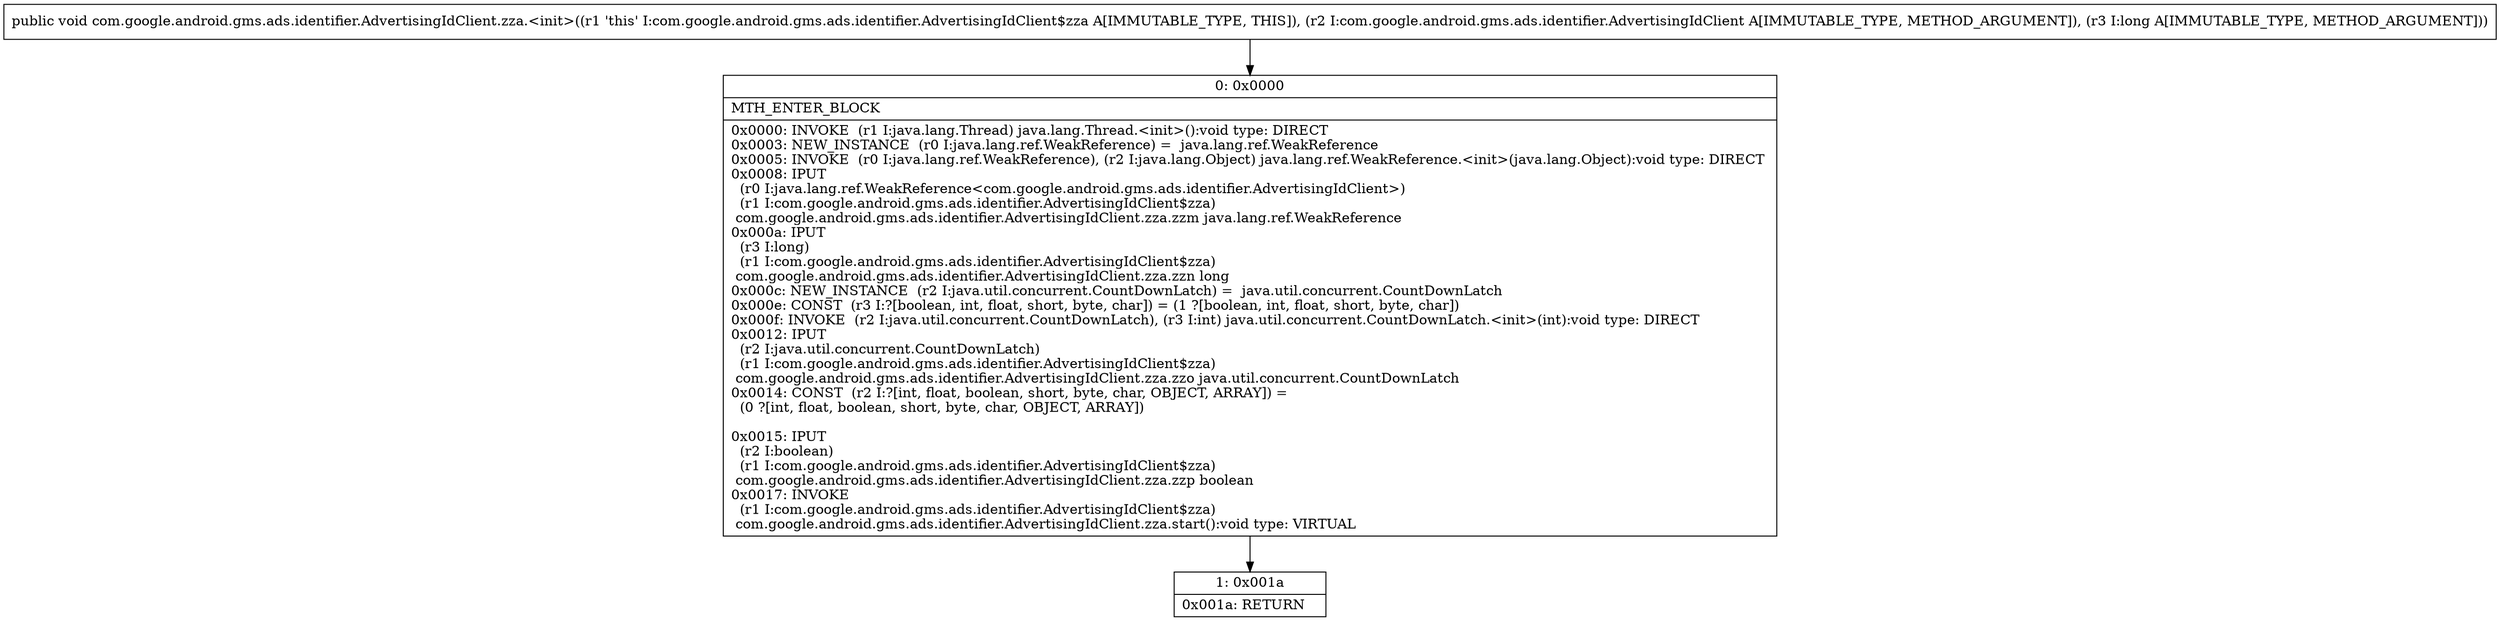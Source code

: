 digraph "CFG forcom.google.android.gms.ads.identifier.AdvertisingIdClient.zza.\<init\>(Lcom\/google\/android\/gms\/ads\/identifier\/AdvertisingIdClient;J)V" {
Node_0 [shape=record,label="{0\:\ 0x0000|MTH_ENTER_BLOCK\l|0x0000: INVOKE  (r1 I:java.lang.Thread) java.lang.Thread.\<init\>():void type: DIRECT \l0x0003: NEW_INSTANCE  (r0 I:java.lang.ref.WeakReference) =  java.lang.ref.WeakReference \l0x0005: INVOKE  (r0 I:java.lang.ref.WeakReference), (r2 I:java.lang.Object) java.lang.ref.WeakReference.\<init\>(java.lang.Object):void type: DIRECT \l0x0008: IPUT  \l  (r0 I:java.lang.ref.WeakReference\<com.google.android.gms.ads.identifier.AdvertisingIdClient\>)\l  (r1 I:com.google.android.gms.ads.identifier.AdvertisingIdClient$zza)\l com.google.android.gms.ads.identifier.AdvertisingIdClient.zza.zzm java.lang.ref.WeakReference \l0x000a: IPUT  \l  (r3 I:long)\l  (r1 I:com.google.android.gms.ads.identifier.AdvertisingIdClient$zza)\l com.google.android.gms.ads.identifier.AdvertisingIdClient.zza.zzn long \l0x000c: NEW_INSTANCE  (r2 I:java.util.concurrent.CountDownLatch) =  java.util.concurrent.CountDownLatch \l0x000e: CONST  (r3 I:?[boolean, int, float, short, byte, char]) = (1 ?[boolean, int, float, short, byte, char]) \l0x000f: INVOKE  (r2 I:java.util.concurrent.CountDownLatch), (r3 I:int) java.util.concurrent.CountDownLatch.\<init\>(int):void type: DIRECT \l0x0012: IPUT  \l  (r2 I:java.util.concurrent.CountDownLatch)\l  (r1 I:com.google.android.gms.ads.identifier.AdvertisingIdClient$zza)\l com.google.android.gms.ads.identifier.AdvertisingIdClient.zza.zzo java.util.concurrent.CountDownLatch \l0x0014: CONST  (r2 I:?[int, float, boolean, short, byte, char, OBJECT, ARRAY]) = \l  (0 ?[int, float, boolean, short, byte, char, OBJECT, ARRAY])\l \l0x0015: IPUT  \l  (r2 I:boolean)\l  (r1 I:com.google.android.gms.ads.identifier.AdvertisingIdClient$zza)\l com.google.android.gms.ads.identifier.AdvertisingIdClient.zza.zzp boolean \l0x0017: INVOKE  \l  (r1 I:com.google.android.gms.ads.identifier.AdvertisingIdClient$zza)\l com.google.android.gms.ads.identifier.AdvertisingIdClient.zza.start():void type: VIRTUAL \l}"];
Node_1 [shape=record,label="{1\:\ 0x001a|0x001a: RETURN   \l}"];
MethodNode[shape=record,label="{public void com.google.android.gms.ads.identifier.AdvertisingIdClient.zza.\<init\>((r1 'this' I:com.google.android.gms.ads.identifier.AdvertisingIdClient$zza A[IMMUTABLE_TYPE, THIS]), (r2 I:com.google.android.gms.ads.identifier.AdvertisingIdClient A[IMMUTABLE_TYPE, METHOD_ARGUMENT]), (r3 I:long A[IMMUTABLE_TYPE, METHOD_ARGUMENT])) }"];
MethodNode -> Node_0;
Node_0 -> Node_1;
}

